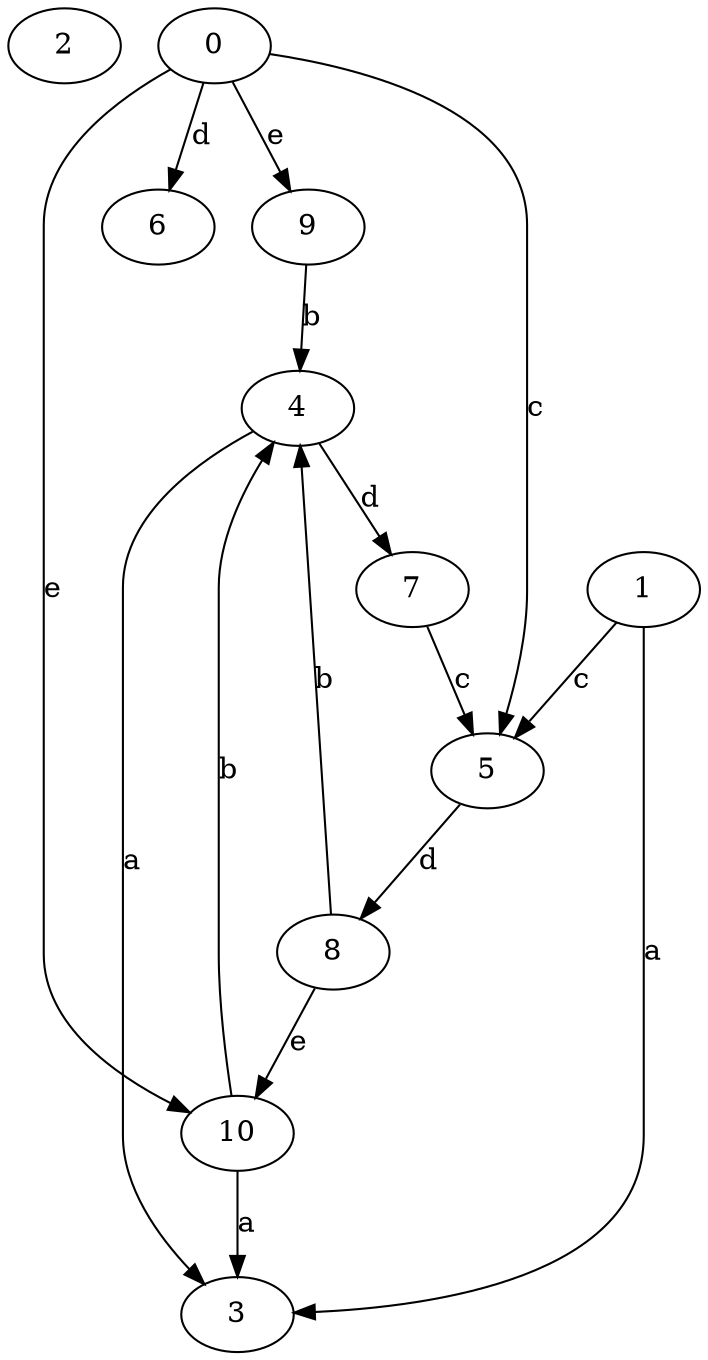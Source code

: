 strict digraph  {
2;
3;
4;
0;
5;
6;
7;
8;
1;
9;
10;
4 -> 3  [label=a];
4 -> 7  [label=d];
0 -> 5  [label=c];
0 -> 6  [label=d];
0 -> 9  [label=e];
0 -> 10  [label=e];
5 -> 8  [label=d];
7 -> 5  [label=c];
8 -> 4  [label=b];
8 -> 10  [label=e];
1 -> 3  [label=a];
1 -> 5  [label=c];
9 -> 4  [label=b];
10 -> 3  [label=a];
10 -> 4  [label=b];
}
